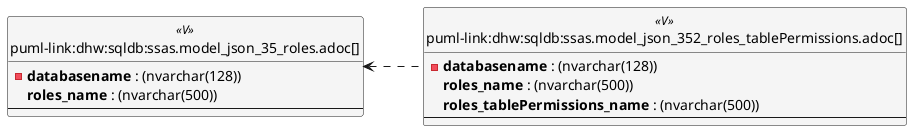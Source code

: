 @startuml
left to right direction
'top to bottom direction
hide circle
'avoide "." issues:
set namespaceSeparator none


skinparam class {
  BackgroundColor White
  BackgroundColor<<FN>> Yellow
  BackgroundColor<<FS>> Yellow
  BackgroundColor<<FT>> LightGray
  BackgroundColor<<IF>> Yellow
  BackgroundColor<<IS>> Yellow
  BackgroundColor<<P>> Aqua
  BackgroundColor<<PC>> Aqua
  BackgroundColor<<SN>> Yellow
  BackgroundColor<<SO>> SlateBlue
  BackgroundColor<<TF>> LightGray
  BackgroundColor<<TR>> Tomato
  BackgroundColor<<U>> White
  BackgroundColor<<V>> WhiteSmoke
  BackgroundColor<<X>> Aqua
  BackgroundColor<<external>> AliceBlue
}


entity "puml-link:dhw:sqldb:ssas.model_json_35_roles.adoc[]" as ssas.model_json_35_roles << V >> {
  - **databasename** : (nvarchar(128))
  **roles_name** : (nvarchar(500))
  --
}

entity "puml-link:dhw:sqldb:ssas.model_json_352_roles_tablePermissions.adoc[]" as ssas.model_json_352_roles_tablePermissions << V >> {
  - **databasename** : (nvarchar(128))
  **roles_name** : (nvarchar(500))
  **roles_tablePermissions_name** : (nvarchar(500))
  --
}

ssas.model_json_35_roles <.. ssas.model_json_352_roles_tablePermissions
@enduml

